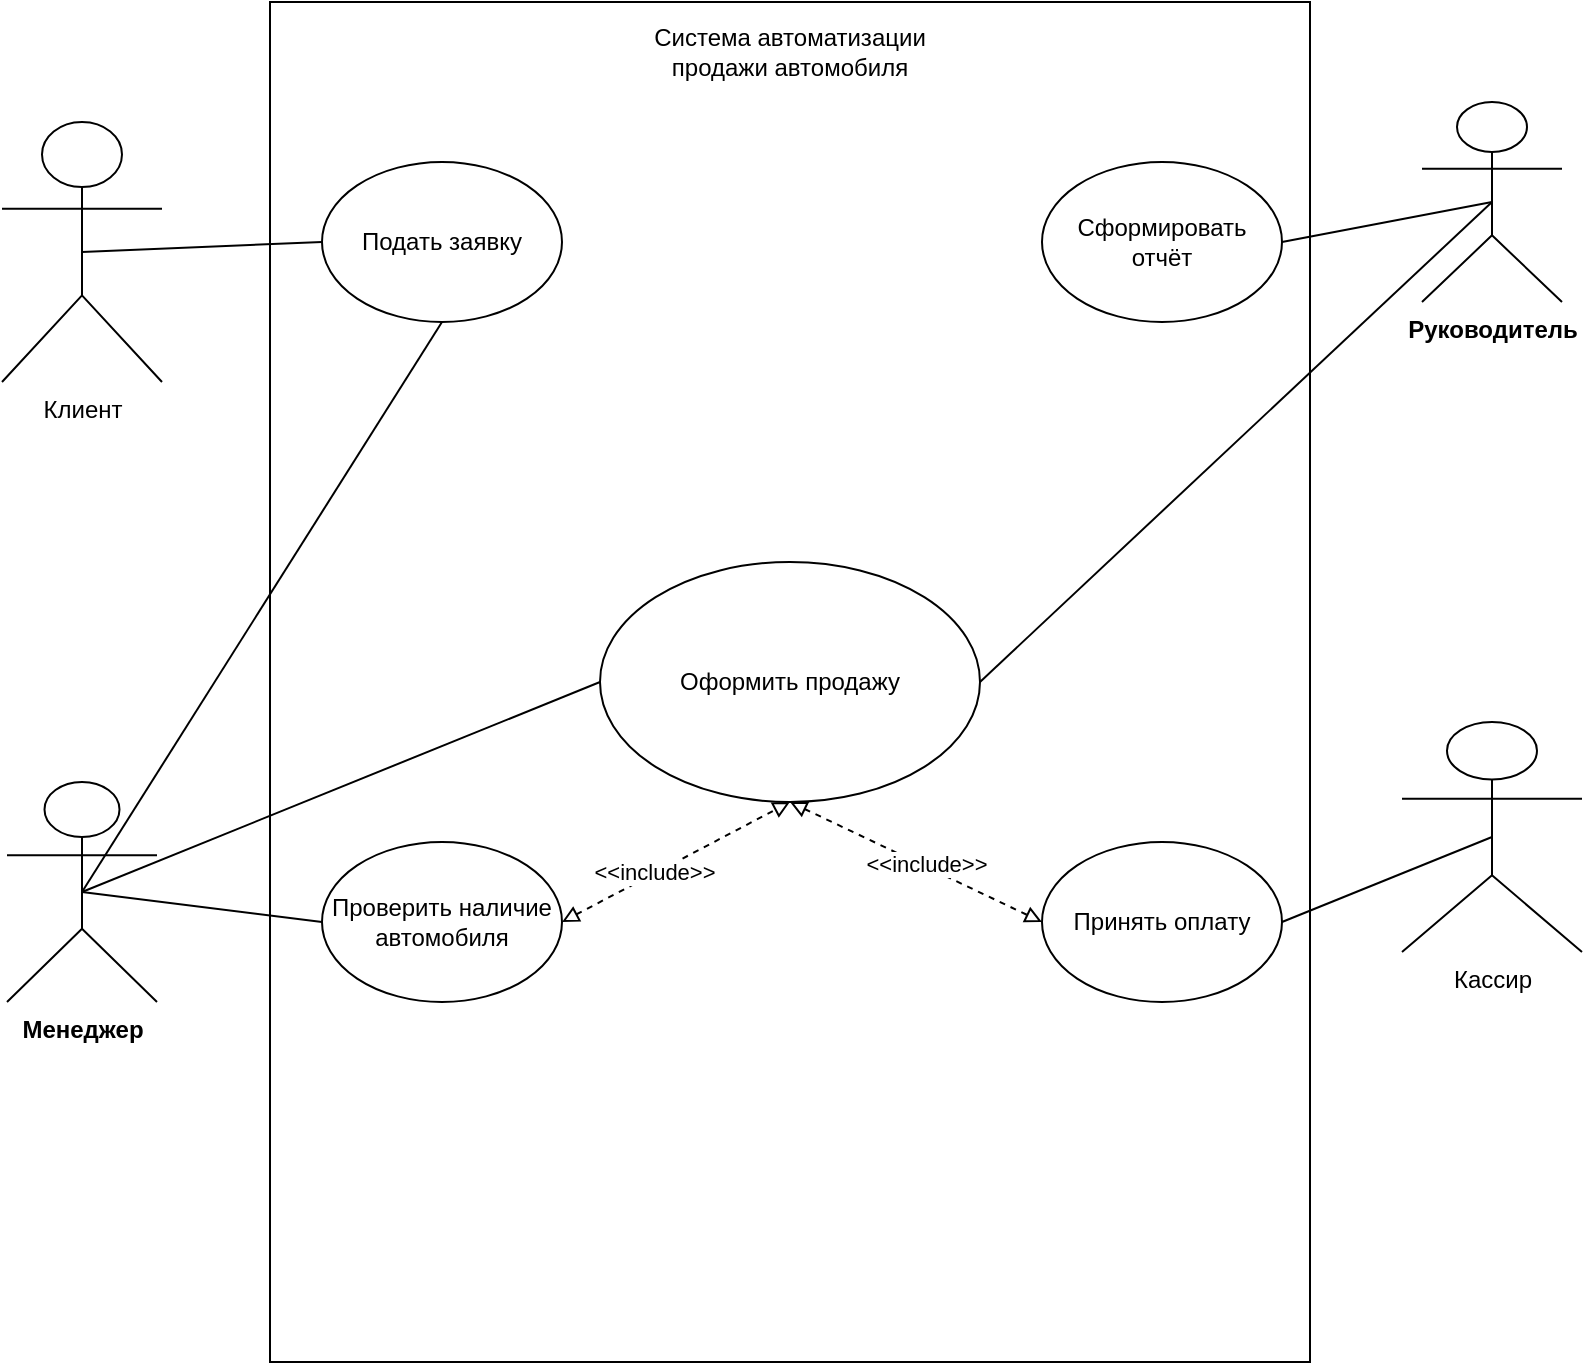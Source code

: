 <mxfile version="28.2.5">
  <diagram name="Страница — 1" id="XhX2fSIAizDz0dCiFwGt">
    <mxGraphModel dx="1678" dy="927" grid="1" gridSize="10" guides="1" tooltips="1" connect="1" arrows="1" fold="1" page="1" pageScale="1" pageWidth="827" pageHeight="1169" math="0" shadow="0">
      <root>
        <mxCell id="0" />
        <mxCell id="1" parent="0" />
        <mxCell id="OTukyDyW3I0DIdVmRlSL-1" value="" style="rounded=0;whiteSpace=wrap;html=1;fillColor=none;" vertex="1" parent="1">
          <mxGeometry x="154" y="320" width="520" height="680" as="geometry" />
        </mxCell>
        <mxCell id="OTukyDyW3I0DIdVmRlSL-2" value="Система автоматизации продажи автомобиля" style="text;html=1;align=center;verticalAlign=middle;whiteSpace=wrap;rounded=0;" vertex="1" parent="1">
          <mxGeometry x="341" y="330" width="146" height="30" as="geometry" />
        </mxCell>
        <mxCell id="OTukyDyW3I0DIdVmRlSL-3" value="Подать заявку" style="ellipse;whiteSpace=wrap;html=1;fillColor=none;" vertex="1" parent="1">
          <mxGeometry x="180" y="400" width="120" height="80" as="geometry" />
        </mxCell>
        <mxCell id="OTukyDyW3I0DIdVmRlSL-4" value="Проверить наличие автомобиля" style="ellipse;whiteSpace=wrap;html=1;fillColor=none;" vertex="1" parent="1">
          <mxGeometry x="180" y="740" width="120" height="80" as="geometry" />
        </mxCell>
        <mxCell id="OTukyDyW3I0DIdVmRlSL-5" value="Оформить продажу" style="ellipse;whiteSpace=wrap;html=1;fillColor=none;" vertex="1" parent="1">
          <mxGeometry x="319" y="600" width="190" height="120" as="geometry" />
        </mxCell>
        <mxCell id="OTukyDyW3I0DIdVmRlSL-6" value="Принять оплату" style="ellipse;whiteSpace=wrap;html=1;fillColor=none;" vertex="1" parent="1">
          <mxGeometry x="540" y="740" width="120" height="80" as="geometry" />
        </mxCell>
        <mxCell id="OTukyDyW3I0DIdVmRlSL-7" value="Сформировать отчёт" style="ellipse;whiteSpace=wrap;html=1;fillColor=none;" vertex="1" parent="1">
          <mxGeometry x="540" y="400" width="120" height="80" as="geometry" />
        </mxCell>
        <mxCell id="OTukyDyW3I0DIdVmRlSL-8" value="Клиент" style="shape=umlActor;verticalLabelPosition=bottom;verticalAlign=top;html=1;outlineConnect=0;" vertex="1" parent="1">
          <mxGeometry x="20" y="380" width="80" height="130" as="geometry" />
        </mxCell>
        <mxCell id="OTukyDyW3I0DIdVmRlSL-12" value="" style="endArrow=none;html=1;rounded=0;exitX=0.5;exitY=0.5;exitDx=0;exitDy=0;exitPerimeter=0;entryX=0;entryY=0.5;entryDx=0;entryDy=0;" edge="1" parent="1" source="OTukyDyW3I0DIdVmRlSL-8" target="OTukyDyW3I0DIdVmRlSL-3">
          <mxGeometry width="50" height="50" relative="1" as="geometry">
            <mxPoint x="100" y="470" as="sourcePoint" />
            <mxPoint x="150" y="420" as="targetPoint" />
          </mxGeometry>
        </mxCell>
        <mxCell id="OTukyDyW3I0DIdVmRlSL-13" value="&lt;strong&gt;Менеджер&lt;/strong&gt;" style="shape=umlActor;verticalLabelPosition=bottom;verticalAlign=top;html=1;outlineConnect=0;" vertex="1" parent="1">
          <mxGeometry x="22.5" y="710" width="75" height="110" as="geometry" />
        </mxCell>
        <mxCell id="OTukyDyW3I0DIdVmRlSL-14" value="" style="endArrow=none;html=1;rounded=0;exitX=0.5;exitY=0.5;exitDx=0;exitDy=0;exitPerimeter=0;entryX=0;entryY=0.5;entryDx=0;entryDy=0;" edge="1" parent="1" source="OTukyDyW3I0DIdVmRlSL-13" target="OTukyDyW3I0DIdVmRlSL-4">
          <mxGeometry width="50" height="50" relative="1" as="geometry">
            <mxPoint x="100" y="820" as="sourcePoint" />
            <mxPoint x="150" y="770" as="targetPoint" />
          </mxGeometry>
        </mxCell>
        <mxCell id="OTukyDyW3I0DIdVmRlSL-15" value="" style="endArrow=none;html=1;rounded=0;entryX=0.5;entryY=1;entryDx=0;entryDy=0;exitX=0.5;exitY=0.5;exitDx=0;exitDy=0;exitPerimeter=0;" edge="1" parent="1" source="OTukyDyW3I0DIdVmRlSL-13" target="OTukyDyW3I0DIdVmRlSL-3">
          <mxGeometry width="50" height="50" relative="1" as="geometry">
            <mxPoint x="160" y="560" as="sourcePoint" />
            <mxPoint x="210" y="510" as="targetPoint" />
          </mxGeometry>
        </mxCell>
        <mxCell id="OTukyDyW3I0DIdVmRlSL-16" value="" style="endArrow=none;html=1;rounded=0;exitX=0;exitY=0.5;exitDx=0;exitDy=0;entryX=0.5;entryY=0.5;entryDx=0;entryDy=0;entryPerimeter=0;" edge="1" parent="1" source="OTukyDyW3I0DIdVmRlSL-5" target="OTukyDyW3I0DIdVmRlSL-13">
          <mxGeometry width="50" height="50" relative="1" as="geometry">
            <mxPoint x="230" y="700" as="sourcePoint" />
            <mxPoint x="280" y="650" as="targetPoint" />
          </mxGeometry>
        </mxCell>
        <mxCell id="OTukyDyW3I0DIdVmRlSL-17" value="Кассир" style="shape=umlActor;verticalLabelPosition=bottom;verticalAlign=top;html=1;outlineConnect=0;" vertex="1" parent="1">
          <mxGeometry x="720" y="680" width="90" height="115" as="geometry" />
        </mxCell>
        <mxCell id="OTukyDyW3I0DIdVmRlSL-18" value="" style="endArrow=none;html=1;rounded=0;entryX=0.5;entryY=0.5;entryDx=0;entryDy=0;entryPerimeter=0;exitX=1;exitY=0.5;exitDx=0;exitDy=0;" edge="1" parent="1" source="OTukyDyW3I0DIdVmRlSL-6" target="OTukyDyW3I0DIdVmRlSL-17">
          <mxGeometry width="50" height="50" relative="1" as="geometry">
            <mxPoint x="560" y="910" as="sourcePoint" />
            <mxPoint x="610" y="860" as="targetPoint" />
          </mxGeometry>
        </mxCell>
        <mxCell id="OTukyDyW3I0DIdVmRlSL-19" value="&lt;strong&gt;Руководитель&lt;/strong&gt;" style="shape=umlActor;verticalLabelPosition=bottom;verticalAlign=top;html=1;outlineConnect=0;" vertex="1" parent="1">
          <mxGeometry x="730" y="370" width="70" height="100" as="geometry" />
        </mxCell>
        <mxCell id="OTukyDyW3I0DIdVmRlSL-20" value="" style="endArrow=none;html=1;rounded=0;entryX=0.5;entryY=0.5;entryDx=0;entryDy=0;entryPerimeter=0;exitX=1;exitY=0.5;exitDx=0;exitDy=0;" edge="1" parent="1" source="OTukyDyW3I0DIdVmRlSL-7" target="OTukyDyW3I0DIdVmRlSL-19">
          <mxGeometry width="50" height="50" relative="1" as="geometry">
            <mxPoint x="570" y="590" as="sourcePoint" />
            <mxPoint x="620" y="540" as="targetPoint" />
          </mxGeometry>
        </mxCell>
        <mxCell id="OTukyDyW3I0DIdVmRlSL-21" value="" style="endArrow=none;html=1;rounded=0;exitX=1;exitY=0.5;exitDx=0;exitDy=0;entryX=0.5;entryY=0.5;entryDx=0;entryDy=0;entryPerimeter=0;" edge="1" parent="1" source="OTukyDyW3I0DIdVmRlSL-5" target="OTukyDyW3I0DIdVmRlSL-19">
          <mxGeometry width="50" height="50" relative="1" as="geometry">
            <mxPoint x="580" y="630" as="sourcePoint" />
            <mxPoint x="630" y="580" as="targetPoint" />
          </mxGeometry>
        </mxCell>
        <mxCell id="OTukyDyW3I0DIdVmRlSL-23" value="" style="endArrow=block;html=1;rounded=0;exitX=1;exitY=0.5;exitDx=0;exitDy=0;entryX=0.5;entryY=1;entryDx=0;entryDy=0;strokeColor=default;curved=0;startArrow=block;startFill=0;endFill=0;dashed=1;" edge="1" parent="1" source="OTukyDyW3I0DIdVmRlSL-4" target="OTukyDyW3I0DIdVmRlSL-5">
          <mxGeometry width="50" height="50" relative="1" as="geometry">
            <mxPoint x="380" y="830" as="sourcePoint" />
            <mxPoint x="430" y="780" as="targetPoint" />
            <Array as="points" />
          </mxGeometry>
        </mxCell>
        <mxCell id="OTukyDyW3I0DIdVmRlSL-28" value="&amp;lt;&amp;lt;include&amp;gt;&amp;gt;" style="edgeLabel;html=1;align=center;verticalAlign=middle;resizable=0;points=[];" vertex="1" connectable="0" parent="OTukyDyW3I0DIdVmRlSL-23">
          <mxGeometry x="-0.196" y="1" relative="1" as="geometry">
            <mxPoint as="offset" />
          </mxGeometry>
        </mxCell>
        <mxCell id="OTukyDyW3I0DIdVmRlSL-27" value="" style="endArrow=block;html=1;rounded=0;entryX=0;entryY=0.5;entryDx=0;entryDy=0;strokeColor=default;curved=0;startArrow=block;startFill=0;endFill=0;dashed=1;exitX=0.5;exitY=1;exitDx=0;exitDy=0;" edge="1" parent="1" source="OTukyDyW3I0DIdVmRlSL-5" target="OTukyDyW3I0DIdVmRlSL-6">
          <mxGeometry width="50" height="50" relative="1" as="geometry">
            <mxPoint x="370" y="820" as="sourcePoint" />
            <mxPoint x="484" y="770" as="targetPoint" />
            <Array as="points" />
          </mxGeometry>
        </mxCell>
        <mxCell id="OTukyDyW3I0DIdVmRlSL-29" value="&amp;lt;&amp;lt;include&amp;gt;&amp;gt;" style="edgeLabel;html=1;align=center;verticalAlign=middle;resizable=0;points=[];" vertex="1" connectable="0" parent="OTukyDyW3I0DIdVmRlSL-27">
          <mxGeometry x="0.053" y="1" relative="1" as="geometry">
            <mxPoint x="1" as="offset" />
          </mxGeometry>
        </mxCell>
      </root>
    </mxGraphModel>
  </diagram>
</mxfile>
